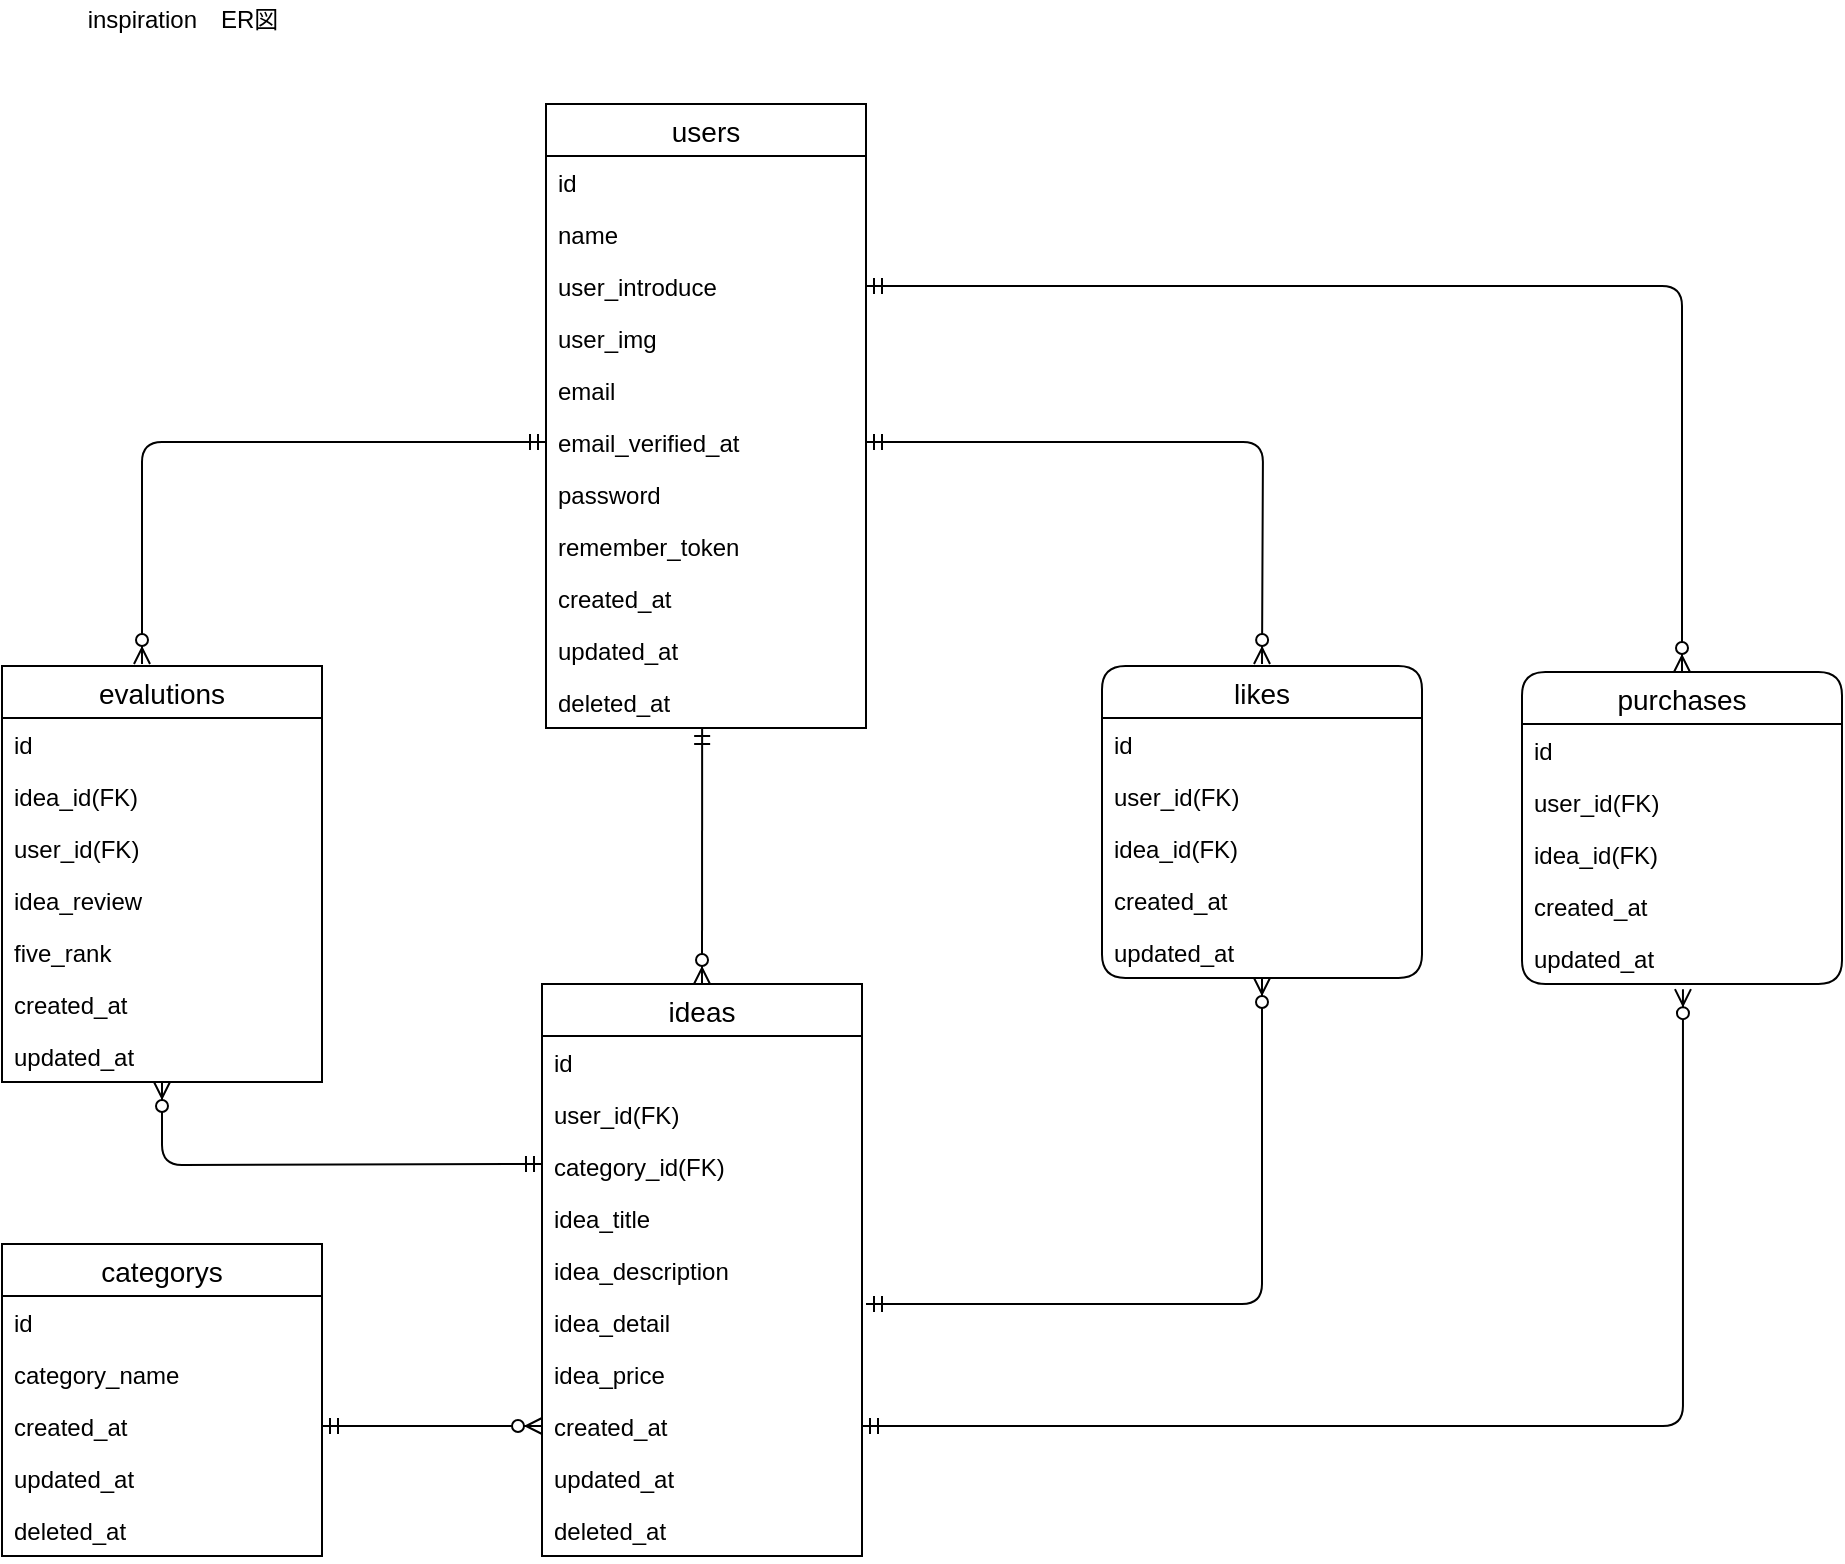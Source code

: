 <mxfile version="13.3.1" type="device"><diagram name="Page-1" id="9f46799a-70d6-7492-0946-bef42562c5a5"><mxGraphModel dx="2365" dy="1478" grid="1" gridSize="10" guides="1" tooltips="1" connect="1" arrows="1" fold="1" page="1" pageScale="1" pageWidth="1100" pageHeight="850" background="#ffffff" math="0" shadow="0"><root><mxCell id="0"/><mxCell id="1" parent="0"/><mxCell id="Elb6WJpOG-ZvB6tS8BcK-32" value="inspiration　ER図" style="text;html=1;align=center;verticalAlign=middle;resizable=0;points=[];autosize=1;" parent="1" vertex="1"><mxGeometry x="115" y="10" width="110" height="20" as="geometry"/></mxCell><mxCell id="Elb6WJpOG-ZvB6tS8BcK-70" value="" style="edgeStyle=orthogonalEdgeStyle;fontSize=12;html=1;endArrow=ERzeroToMany;startArrow=ERmandOne;exitX=1;exitY=0.5;exitDx=0;exitDy=0;" parent="1" source="Elb6WJpOG-ZvB6tS8BcK-7" edge="1"><mxGeometry width="100" height="100" relative="1" as="geometry"><mxPoint x="540" y="232" as="sourcePoint"/><mxPoint x="710" y="342" as="targetPoint"/></mxGeometry></mxCell><mxCell id="Elb6WJpOG-ZvB6tS8BcK-72" value="" style="edgeStyle=elbowEdgeStyle;fontSize=12;html=1;endArrow=ERzeroToMany;startArrow=ERmandOne;elbow=vertical;" parent="1" target="Elb6WJpOG-ZvB6tS8BcK-39" edge="1"><mxGeometry width="100" height="100" relative="1" as="geometry"><mxPoint x="512" y="662" as="sourcePoint"/><mxPoint x="612" y="562" as="targetPoint"/><Array as="points"><mxPoint x="620" y="662"/><mxPoint x="620" y="652"/></Array></mxGeometry></mxCell><mxCell id="Elb6WJpOG-ZvB6tS8BcK-73" value="" style="edgeStyle=elbowEdgeStyle;fontSize=12;html=1;endArrow=ERzeroToMany;startArrow=ERmandOne;exitX=0;exitY=0.5;exitDx=0;exitDy=0;elbow=vertical;" parent="1" source="Elb6WJpOG-ZvB6tS8BcK-7" edge="1"><mxGeometry width="100" height="100" relative="1" as="geometry"><mxPoint x="130" y="252" as="sourcePoint"/><mxPoint x="150" y="342" as="targetPoint"/><Array as="points"><mxPoint x="260" y="231"/></Array></mxGeometry></mxCell><mxCell id="Elb6WJpOG-ZvB6tS8BcK-76" value="" style="fontSize=12;html=1;endArrow=ERzeroToMany;startArrow=ERmandOne;exitX=1;exitY=0.5;exitDx=0;exitDy=0;entryX=0;entryY=0.5;entryDx=0;entryDy=0;" parent="1" source="Elb6WJpOG-ZvB6tS8BcK-65" target="MLo2_e6fM4ygaOXeOJyY-5" edge="1"><mxGeometry width="100" height="100" relative="1" as="geometry"><mxPoint x="210" y="582" as="sourcePoint"/><mxPoint x="-155.18" y="395" as="targetPoint"/></mxGeometry></mxCell><mxCell id="MLo2_e6fM4ygaOXeOJyY-22" value="" style="fontSize=12;html=1;endArrow=ERzeroToMany;startArrow=ERmandOne;edgeStyle=orthogonalEdgeStyle;entryX=0.5;entryY=1;entryDx=0;entryDy=0;" parent="1" target="MLo2_e6fM4ygaOXeOJyY-10" edge="1"><mxGeometry width="100" height="100" relative="1" as="geometry"><mxPoint x="350" y="592" as="sourcePoint"/><mxPoint x="160" y="562" as="targetPoint"/></mxGeometry></mxCell><mxCell id="p74haW3Pjwf2oQKJyMwi-2" value="" style="fontSize=12;html=1;endArrow=ERzeroToMany;startArrow=ERmandOne;exitX=0.488;exitY=1;exitDx=0;exitDy=0;exitPerimeter=0;entryX=0.5;entryY=0;entryDx=0;entryDy=0;" parent="1" source="MLo2_e6fM4ygaOXeOJyY-23" target="Elb6WJpOG-ZvB6tS8BcK-47" edge="1"><mxGeometry width="100" height="100" relative="1" as="geometry"><mxPoint x="340" y="490" as="sourcePoint"/><mxPoint x="440" y="390" as="targetPoint"/></mxGeometry></mxCell><mxCell id="Elb6WJpOG-ZvB6tS8BcK-34" value="likes" style="swimlane;fontStyle=0;childLayout=stackLayout;horizontal=1;startSize=26;horizontalStack=0;resizeParent=1;resizeParentMax=0;resizeLast=0;collapsible=1;marginBottom=0;align=center;fontSize=14;rounded=1;" parent="1" vertex="1"><mxGeometry x="630" y="343" width="160" height="156" as="geometry"/></mxCell><mxCell id="Elb6WJpOG-ZvB6tS8BcK-35" value="id" style="text;strokeColor=none;fillColor=none;spacingLeft=4;spacingRight=4;overflow=hidden;rotatable=0;points=[[0,0.5],[1,0.5]];portConstraint=eastwest;fontSize=12;" parent="Elb6WJpOG-ZvB6tS8BcK-34" vertex="1"><mxGeometry y="26" width="160" height="26" as="geometry"/></mxCell><mxCell id="Elb6WJpOG-ZvB6tS8BcK-36" value="user_id(FK)" style="text;strokeColor=none;fillColor=none;spacingLeft=4;spacingRight=4;overflow=hidden;rotatable=0;points=[[0,0.5],[1,0.5]];portConstraint=eastwest;fontSize=12;" parent="Elb6WJpOG-ZvB6tS8BcK-34" vertex="1"><mxGeometry y="52" width="160" height="26" as="geometry"/></mxCell><mxCell id="Elb6WJpOG-ZvB6tS8BcK-37" value="idea_id(FK)" style="text;strokeColor=none;fillColor=none;spacingLeft=4;spacingRight=4;overflow=hidden;rotatable=0;points=[[0,0.5],[1,0.5]];portConstraint=eastwest;fontSize=12;" parent="Elb6WJpOG-ZvB6tS8BcK-34" vertex="1"><mxGeometry y="78" width="160" height="26" as="geometry"/></mxCell><mxCell id="Elb6WJpOG-ZvB6tS8BcK-38" value="created_at" style="text;strokeColor=none;fillColor=none;spacingLeft=4;spacingRight=4;overflow=hidden;rotatable=0;points=[[0,0.5],[1,0.5]];portConstraint=eastwest;fontSize=12;" parent="Elb6WJpOG-ZvB6tS8BcK-34" vertex="1"><mxGeometry y="104" width="160" height="26" as="geometry"/></mxCell><mxCell id="Elb6WJpOG-ZvB6tS8BcK-39" value="updated_at" style="text;strokeColor=none;fillColor=none;spacingLeft=4;spacingRight=4;overflow=hidden;rotatable=0;points=[[0,0.5],[1,0.5]];portConstraint=eastwest;fontSize=12;" parent="Elb6WJpOG-ZvB6tS8BcK-34" vertex="1"><mxGeometry y="130" width="160" height="26" as="geometry"/></mxCell><mxCell id="Elb6WJpOG-ZvB6tS8BcK-1" value="users" style="swimlane;fontStyle=0;childLayout=stackLayout;horizontal=1;startSize=26;horizontalStack=0;resizeParent=1;resizeParentMax=0;resizeLast=0;collapsible=1;marginBottom=0;align=center;fontSize=14;" parent="1" vertex="1"><mxGeometry x="352" y="62" width="160" height="312" as="geometry"/></mxCell><mxCell id="Elb6WJpOG-ZvB6tS8BcK-2" value="id" style="text;strokeColor=none;fillColor=none;spacingLeft=4;spacingRight=4;overflow=hidden;rotatable=0;points=[[0,0.5],[1,0.5]];portConstraint=eastwest;fontSize=12;" parent="Elb6WJpOG-ZvB6tS8BcK-1" vertex="1"><mxGeometry y="26" width="160" height="26" as="geometry"/></mxCell><mxCell id="Elb6WJpOG-ZvB6tS8BcK-3" value="name&#10;" style="text;strokeColor=none;fillColor=none;spacingLeft=4;spacingRight=4;overflow=hidden;rotatable=0;points=[[0,0.5],[1,0.5]];portConstraint=eastwest;fontSize=12;" parent="Elb6WJpOG-ZvB6tS8BcK-1" vertex="1"><mxGeometry y="52" width="160" height="26" as="geometry"/></mxCell><mxCell id="Elb6WJpOG-ZvB6tS8BcK-11" value="user_introduce" style="text;strokeColor=none;fillColor=none;spacingLeft=4;spacingRight=4;overflow=hidden;rotatable=0;points=[[0,0.5],[1,0.5]];portConstraint=eastwest;fontSize=12;" parent="Elb6WJpOG-ZvB6tS8BcK-1" vertex="1"><mxGeometry y="78" width="160" height="26" as="geometry"/></mxCell><mxCell id="MLo2_e6fM4ygaOXeOJyY-2" value="user_img" style="text;strokeColor=none;fillColor=none;spacingLeft=4;spacingRight=4;overflow=hidden;rotatable=0;points=[[0,0.5],[1,0.5]];portConstraint=eastwest;fontSize=12;" parent="Elb6WJpOG-ZvB6tS8BcK-1" vertex="1"><mxGeometry y="104" width="160" height="26" as="geometry"/></mxCell><mxCell id="Elb6WJpOG-ZvB6tS8BcK-8" value="email" style="text;strokeColor=none;fillColor=none;spacingLeft=4;spacingRight=4;overflow=hidden;rotatable=0;points=[[0,0.5],[1,0.5]];portConstraint=eastwest;fontSize=12;" parent="Elb6WJpOG-ZvB6tS8BcK-1" vertex="1"><mxGeometry y="130" width="160" height="26" as="geometry"/></mxCell><mxCell id="Elb6WJpOG-ZvB6tS8BcK-7" value="email_verified_at" style="text;strokeColor=none;fillColor=none;spacingLeft=4;spacingRight=4;overflow=hidden;rotatable=0;points=[[0,0.5],[1,0.5]];portConstraint=eastwest;fontSize=12;" parent="Elb6WJpOG-ZvB6tS8BcK-1" vertex="1"><mxGeometry y="156" width="160" height="26" as="geometry"/></mxCell><mxCell id="Elb6WJpOG-ZvB6tS8BcK-4" value="password" style="text;strokeColor=none;fillColor=none;spacingLeft=4;spacingRight=4;overflow=hidden;rotatable=0;points=[[0,0.5],[1,0.5]];portConstraint=eastwest;fontSize=12;" parent="Elb6WJpOG-ZvB6tS8BcK-1" vertex="1"><mxGeometry y="182" width="160" height="26" as="geometry"/></mxCell><mxCell id="Elb6WJpOG-ZvB6tS8BcK-9" value="remember_token" style="text;strokeColor=none;fillColor=none;spacingLeft=4;spacingRight=4;overflow=hidden;rotatable=0;points=[[0,0.5],[1,0.5]];portConstraint=eastwest;fontSize=12;" parent="Elb6WJpOG-ZvB6tS8BcK-1" vertex="1"><mxGeometry y="208" width="160" height="26" as="geometry"/></mxCell><mxCell id="Elb6WJpOG-ZvB6tS8BcK-10" value="created_at" style="text;strokeColor=none;fillColor=none;spacingLeft=4;spacingRight=4;overflow=hidden;rotatable=0;points=[[0,0.5],[1,0.5]];portConstraint=eastwest;fontSize=12;" parent="Elb6WJpOG-ZvB6tS8BcK-1" vertex="1"><mxGeometry y="234" width="160" height="26" as="geometry"/></mxCell><mxCell id="MLo2_e6fM4ygaOXeOJyY-3" value="updated_at" style="text;strokeColor=none;fillColor=none;spacingLeft=4;spacingRight=4;overflow=hidden;rotatable=0;points=[[0,0.5],[1,0.5]];portConstraint=eastwest;fontSize=12;" parent="Elb6WJpOG-ZvB6tS8BcK-1" vertex="1"><mxGeometry y="260" width="160" height="26" as="geometry"/></mxCell><mxCell id="MLo2_e6fM4ygaOXeOJyY-23" value="deleted_at" style="text;strokeColor=none;fillColor=none;spacingLeft=4;spacingRight=4;overflow=hidden;rotatable=0;points=[[0,0.5],[1,0.5]];portConstraint=eastwest;fontSize=12;" parent="Elb6WJpOG-ZvB6tS8BcK-1" vertex="1"><mxGeometry y="286" width="160" height="26" as="geometry"/></mxCell><mxCell id="Elb6WJpOG-ZvB6tS8BcK-47" value="ideas" style="swimlane;fontStyle=0;childLayout=stackLayout;horizontal=1;startSize=26;horizontalStack=0;resizeParent=1;resizeParentMax=0;resizeLast=0;collapsible=1;marginBottom=0;align=center;fontSize=14;" parent="1" vertex="1"><mxGeometry x="350" y="502" width="160" height="286" as="geometry"/></mxCell><mxCell id="Elb6WJpOG-ZvB6tS8BcK-48" value="id" style="text;strokeColor=none;fillColor=none;spacingLeft=4;spacingRight=4;overflow=hidden;rotatable=0;points=[[0,0.5],[1,0.5]];portConstraint=eastwest;fontSize=12;" parent="Elb6WJpOG-ZvB6tS8BcK-47" vertex="1"><mxGeometry y="26" width="160" height="26" as="geometry"/></mxCell><mxCell id="Elb6WJpOG-ZvB6tS8BcK-49" value="user_id(FK)" style="text;strokeColor=none;fillColor=none;spacingLeft=4;spacingRight=4;overflow=hidden;rotatable=0;points=[[0,0.5],[1,0.5]];portConstraint=eastwest;fontSize=12;" parent="Elb6WJpOG-ZvB6tS8BcK-47" vertex="1"><mxGeometry y="52" width="160" height="26" as="geometry"/></mxCell><mxCell id="Elb6WJpOG-ZvB6tS8BcK-50" value="category_id(FK)" style="text;strokeColor=none;fillColor=none;spacingLeft=4;spacingRight=4;overflow=hidden;rotatable=0;points=[[0,0.5],[1,0.5]];portConstraint=eastwest;fontSize=12;" parent="Elb6WJpOG-ZvB6tS8BcK-47" vertex="1"><mxGeometry y="78" width="160" height="26" as="geometry"/></mxCell><mxCell id="Elb6WJpOG-ZvB6tS8BcK-53" value="idea_title" style="text;strokeColor=none;fillColor=none;spacingLeft=4;spacingRight=4;overflow=hidden;rotatable=0;points=[[0,0.5],[1,0.5]];portConstraint=eastwest;fontSize=12;" parent="Elb6WJpOG-ZvB6tS8BcK-47" vertex="1"><mxGeometry y="104" width="160" height="26" as="geometry"/></mxCell><mxCell id="Elb6WJpOG-ZvB6tS8BcK-51" value="idea_description" style="text;strokeColor=none;fillColor=none;spacingLeft=4;spacingRight=4;overflow=hidden;rotatable=0;points=[[0,0.5],[1,0.5]];portConstraint=eastwest;fontSize=12;" parent="Elb6WJpOG-ZvB6tS8BcK-47" vertex="1"><mxGeometry y="130" width="160" height="26" as="geometry"/></mxCell><mxCell id="Elb6WJpOG-ZvB6tS8BcK-52" value="idea_detail" style="text;strokeColor=none;fillColor=none;spacingLeft=4;spacingRight=4;overflow=hidden;rotatable=0;points=[[0,0.5],[1,0.5]];portConstraint=eastwest;fontSize=12;" parent="Elb6WJpOG-ZvB6tS8BcK-47" vertex="1"><mxGeometry y="156" width="160" height="26" as="geometry"/></mxCell><mxCell id="Elb6WJpOG-ZvB6tS8BcK-54" value="idea_price" style="text;strokeColor=none;fillColor=none;spacingLeft=4;spacingRight=4;overflow=hidden;rotatable=0;points=[[0,0.5],[1,0.5]];portConstraint=eastwest;fontSize=12;" parent="Elb6WJpOG-ZvB6tS8BcK-47" vertex="1"><mxGeometry y="182" width="160" height="26" as="geometry"/></mxCell><mxCell id="MLo2_e6fM4ygaOXeOJyY-5" value="created_at" style="text;strokeColor=none;fillColor=none;spacingLeft=4;spacingRight=4;overflow=hidden;rotatable=0;points=[[0,0.5],[1,0.5]];portConstraint=eastwest;fontSize=12;" parent="Elb6WJpOG-ZvB6tS8BcK-47" vertex="1"><mxGeometry y="208" width="160" height="26" as="geometry"/></mxCell><mxCell id="MLo2_e6fM4ygaOXeOJyY-6" value="updated_at" style="text;strokeColor=none;fillColor=none;spacingLeft=4;spacingRight=4;overflow=hidden;rotatable=0;points=[[0,0.5],[1,0.5]];portConstraint=eastwest;fontSize=12;" parent="Elb6WJpOG-ZvB6tS8BcK-47" vertex="1"><mxGeometry y="234" width="160" height="26" as="geometry"/></mxCell><mxCell id="MLo2_e6fM4ygaOXeOJyY-7" value="deleted_at" style="text;strokeColor=none;fillColor=none;spacingLeft=4;spacingRight=4;overflow=hidden;rotatable=0;points=[[0,0.5],[1,0.5]];portConstraint=eastwest;fontSize=12;" parent="Elb6WJpOG-ZvB6tS8BcK-47" vertex="1"><mxGeometry y="260" width="160" height="26" as="geometry"/></mxCell><mxCell id="Elb6WJpOG-ZvB6tS8BcK-61" value="categorys" style="swimlane;fontStyle=0;childLayout=stackLayout;horizontal=1;startSize=26;horizontalStack=0;resizeParent=1;resizeParentMax=0;resizeLast=0;collapsible=1;marginBottom=0;align=center;fontSize=14;" parent="1" vertex="1"><mxGeometry x="80" y="632" width="160" height="156" as="geometry"/></mxCell><mxCell id="Elb6WJpOG-ZvB6tS8BcK-62" value="id" style="text;strokeColor=none;fillColor=none;spacingLeft=4;spacingRight=4;overflow=hidden;rotatable=0;points=[[0,0.5],[1,0.5]];portConstraint=eastwest;fontSize=12;" parent="Elb6WJpOG-ZvB6tS8BcK-61" vertex="1"><mxGeometry y="26" width="160" height="26" as="geometry"/></mxCell><mxCell id="Elb6WJpOG-ZvB6tS8BcK-63" value="category_name" style="text;strokeColor=none;fillColor=none;spacingLeft=4;spacingRight=4;overflow=hidden;rotatable=0;points=[[0,0.5],[1,0.5]];portConstraint=eastwest;fontSize=12;" parent="Elb6WJpOG-ZvB6tS8BcK-61" vertex="1"><mxGeometry y="52" width="160" height="26" as="geometry"/></mxCell><mxCell id="Elb6WJpOG-ZvB6tS8BcK-65" value="created_at" style="text;strokeColor=none;fillColor=none;spacingLeft=4;spacingRight=4;overflow=hidden;rotatable=0;points=[[0,0.5],[1,0.5]];portConstraint=eastwest;fontSize=12;" parent="Elb6WJpOG-ZvB6tS8BcK-61" vertex="1"><mxGeometry y="78" width="160" height="26" as="geometry"/></mxCell><mxCell id="Elb6WJpOG-ZvB6tS8BcK-66" value="updated_at" style="text;strokeColor=none;fillColor=none;spacingLeft=4;spacingRight=4;overflow=hidden;rotatable=0;points=[[0,0.5],[1,0.5]];portConstraint=eastwest;fontSize=12;" parent="Elb6WJpOG-ZvB6tS8BcK-61" vertex="1"><mxGeometry y="104" width="160" height="26" as="geometry"/></mxCell><mxCell id="MLo2_e6fM4ygaOXeOJyY-9" value="deleted_at" style="text;strokeColor=none;fillColor=none;spacingLeft=4;spacingRight=4;overflow=hidden;rotatable=0;points=[[0,0.5],[1,0.5]];portConstraint=eastwest;fontSize=12;" parent="Elb6WJpOG-ZvB6tS8BcK-61" vertex="1"><mxGeometry y="130" width="160" height="26" as="geometry"/></mxCell><mxCell id="MLo2_e6fM4ygaOXeOJyY-10" value="evalutions" style="swimlane;fontStyle=0;childLayout=stackLayout;horizontal=1;startSize=26;horizontalStack=0;resizeParent=1;resizeParentMax=0;resizeLast=0;collapsible=1;marginBottom=0;align=center;fontSize=14;" parent="1" vertex="1"><mxGeometry x="80" y="343" width="160" height="208" as="geometry"/></mxCell><mxCell id="MLo2_e6fM4ygaOXeOJyY-11" value="id" style="text;strokeColor=none;fillColor=none;spacingLeft=4;spacingRight=4;overflow=hidden;rotatable=0;points=[[0,0.5],[1,0.5]];portConstraint=eastwest;fontSize=12;" parent="MLo2_e6fM4ygaOXeOJyY-10" vertex="1"><mxGeometry y="26" width="160" height="26" as="geometry"/></mxCell><mxCell id="MLo2_e6fM4ygaOXeOJyY-12" value="idea_id(FK)" style="text;strokeColor=none;fillColor=none;spacingLeft=4;spacingRight=4;overflow=hidden;rotatable=0;points=[[0,0.5],[1,0.5]];portConstraint=eastwest;fontSize=12;" parent="MLo2_e6fM4ygaOXeOJyY-10" vertex="1"><mxGeometry y="52" width="160" height="26" as="geometry"/></mxCell><mxCell id="MLo2_e6fM4ygaOXeOJyY-13" value="user_id(FK)" style="text;strokeColor=none;fillColor=none;spacingLeft=4;spacingRight=4;overflow=hidden;rotatable=0;points=[[0,0.5],[1,0.5]];portConstraint=eastwest;fontSize=12;" parent="MLo2_e6fM4ygaOXeOJyY-10" vertex="1"><mxGeometry y="78" width="160" height="26" as="geometry"/></mxCell><mxCell id="MLo2_e6fM4ygaOXeOJyY-14" value="idea_review" style="text;strokeColor=none;fillColor=none;spacingLeft=4;spacingRight=4;overflow=hidden;rotatable=0;points=[[0,0.5],[1,0.5]];portConstraint=eastwest;fontSize=12;" parent="MLo2_e6fM4ygaOXeOJyY-10" vertex="1"><mxGeometry y="104" width="160" height="26" as="geometry"/></mxCell><mxCell id="MLo2_e6fM4ygaOXeOJyY-15" value="five_rank" style="text;strokeColor=none;fillColor=none;spacingLeft=4;spacingRight=4;overflow=hidden;rotatable=0;points=[[0,0.5],[1,0.5]];portConstraint=eastwest;fontSize=12;" parent="MLo2_e6fM4ygaOXeOJyY-10" vertex="1"><mxGeometry y="130" width="160" height="26" as="geometry"/></mxCell><mxCell id="MLo2_e6fM4ygaOXeOJyY-18" value="created_at" style="text;strokeColor=none;fillColor=none;spacingLeft=4;spacingRight=4;overflow=hidden;rotatable=0;points=[[0,0.5],[1,0.5]];portConstraint=eastwest;fontSize=12;" parent="MLo2_e6fM4ygaOXeOJyY-10" vertex="1"><mxGeometry y="156" width="160" height="26" as="geometry"/></mxCell><mxCell id="MLo2_e6fM4ygaOXeOJyY-19" value="updated_at" style="text;strokeColor=none;fillColor=none;spacingLeft=4;spacingRight=4;overflow=hidden;rotatable=0;points=[[0,0.5],[1,0.5]];portConstraint=eastwest;fontSize=12;" parent="MLo2_e6fM4ygaOXeOJyY-10" vertex="1"><mxGeometry y="182" width="160" height="26" as="geometry"/></mxCell><mxCell id="e3YDHKhFUnGltlNVk2Ia-1" value="purchases" style="swimlane;fontStyle=0;childLayout=stackLayout;horizontal=1;startSize=26;horizontalStack=0;resizeParent=1;resizeParentMax=0;resizeLast=0;collapsible=1;marginBottom=0;align=center;fontSize=14;rounded=1;" vertex="1" parent="1"><mxGeometry x="840" y="346" width="160" height="156" as="geometry"/></mxCell><mxCell id="e3YDHKhFUnGltlNVk2Ia-2" value="id" style="text;strokeColor=none;fillColor=none;spacingLeft=4;spacingRight=4;overflow=hidden;rotatable=0;points=[[0,0.5],[1,0.5]];portConstraint=eastwest;fontSize=12;" vertex="1" parent="e3YDHKhFUnGltlNVk2Ia-1"><mxGeometry y="26" width="160" height="26" as="geometry"/></mxCell><mxCell id="e3YDHKhFUnGltlNVk2Ia-3" value="user_id(FK)" style="text;strokeColor=none;fillColor=none;spacingLeft=4;spacingRight=4;overflow=hidden;rotatable=0;points=[[0,0.5],[1,0.5]];portConstraint=eastwest;fontSize=12;" vertex="1" parent="e3YDHKhFUnGltlNVk2Ia-1"><mxGeometry y="52" width="160" height="26" as="geometry"/></mxCell><mxCell id="e3YDHKhFUnGltlNVk2Ia-4" value="idea_id(FK)" style="text;strokeColor=none;fillColor=none;spacingLeft=4;spacingRight=4;overflow=hidden;rotatable=0;points=[[0,0.5],[1,0.5]];portConstraint=eastwest;fontSize=12;" vertex="1" parent="e3YDHKhFUnGltlNVk2Ia-1"><mxGeometry y="78" width="160" height="26" as="geometry"/></mxCell><mxCell id="e3YDHKhFUnGltlNVk2Ia-5" value="created_at" style="text;strokeColor=none;fillColor=none;spacingLeft=4;spacingRight=4;overflow=hidden;rotatable=0;points=[[0,0.5],[1,0.5]];portConstraint=eastwest;fontSize=12;" vertex="1" parent="e3YDHKhFUnGltlNVk2Ia-1"><mxGeometry y="104" width="160" height="26" as="geometry"/></mxCell><mxCell id="e3YDHKhFUnGltlNVk2Ia-6" value="updated_at" style="text;strokeColor=none;fillColor=none;spacingLeft=4;spacingRight=4;overflow=hidden;rotatable=0;points=[[0,0.5],[1,0.5]];portConstraint=eastwest;fontSize=12;" vertex="1" parent="e3YDHKhFUnGltlNVk2Ia-1"><mxGeometry y="130" width="160" height="26" as="geometry"/></mxCell><mxCell id="e3YDHKhFUnGltlNVk2Ia-7" value="" style="edgeStyle=orthogonalEdgeStyle;fontSize=12;html=1;endArrow=ERzeroToMany;startArrow=ERmandOne;exitX=1;exitY=0.5;exitDx=0;exitDy=0;entryX=0.5;entryY=0;entryDx=0;entryDy=0;" edge="1" parent="1" source="Elb6WJpOG-ZvB6tS8BcK-11" target="e3YDHKhFUnGltlNVk2Ia-1"><mxGeometry width="100" height="100" relative="1" as="geometry"><mxPoint x="530" y="490" as="sourcePoint"/><mxPoint x="630" y="390" as="targetPoint"/></mxGeometry></mxCell><mxCell id="e3YDHKhFUnGltlNVk2Ia-8" value="" style="edgeStyle=elbowEdgeStyle;fontSize=12;html=1;endArrow=ERzeroToMany;startArrow=ERmandOne;exitX=1;exitY=0.5;exitDx=0;exitDy=0;entryX=0.503;entryY=1.099;entryDx=0;entryDy=0;entryPerimeter=0;elbow=vertical;" edge="1" parent="1" source="MLo2_e6fM4ygaOXeOJyY-5" target="e3YDHKhFUnGltlNVk2Ia-6"><mxGeometry width="100" height="100" relative="1" as="geometry"><mxPoint x="530" y="490" as="sourcePoint"/><mxPoint x="630" y="390" as="targetPoint"/><Array as="points"><mxPoint x="720" y="723"/></Array></mxGeometry></mxCell></root></mxGraphModel></diagram></mxfile>